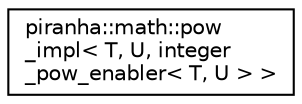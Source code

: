 digraph "Graphical Class Hierarchy"
{
  edge [fontname="Helvetica",fontsize="10",labelfontname="Helvetica",labelfontsize="10"];
  node [fontname="Helvetica",fontsize="10",shape=record];
  rankdir="LR";
  Node0 [label="piranha::math::pow\l_impl\< T, U, integer\l_pow_enabler\< T, U \> \>",height=0.2,width=0.4,color="black", fillcolor="white", style="filled",URL="$structpiranha_1_1math_1_1pow__impl_3_01_t_00_01_u_00_01integer__pow__enabler_3_01_t_00_01_u_01_4_01_4.html",tooltip="Specialisation of the implementation of piranha::math::pow() for piranha::mp_integer and integral typ..."];
}

